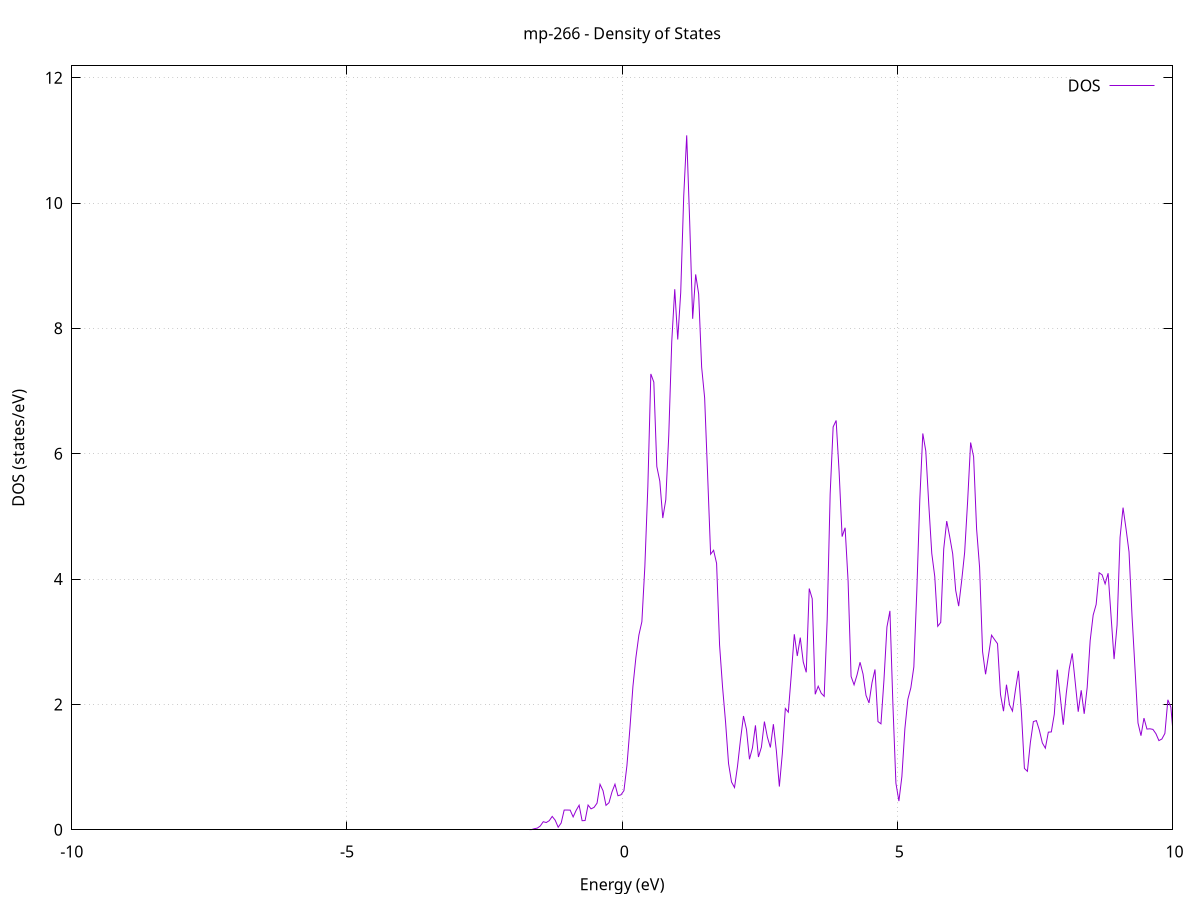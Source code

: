 set title 'mp-266 - Density of States'
set xlabel 'Energy (eV)'
set ylabel 'DOS (states/eV)'
set grid
set xrange [-10:10]
set yrange [0:12.188]
set xzeroaxis lt -1
set terminal png size 800,600
set output 'mp-266_dos_gnuplot.png'
plot '-' using 1:2 with lines title 'DOS'
-49.058500 0.000000
-49.004200 0.000000
-48.949900 0.000000
-48.895600 0.000000
-48.841300 0.000000
-48.787000 0.000000
-48.732700 0.000000
-48.678400 0.000000
-48.624100 0.000000
-48.569800 0.000000
-48.515500 0.000000
-48.461200 0.000000
-48.406900 0.000000
-48.352600 0.000000
-48.298300 0.000000
-48.243900 0.000000
-48.189600 0.000000
-48.135300 0.000000
-48.081000 0.000000
-48.026700 0.000000
-47.972400 0.000000
-47.918100 0.000000
-47.863800 0.000000
-47.809500 0.000000
-47.755200 0.000000
-47.700900 0.000000
-47.646600 0.000000
-47.592300 0.000000
-47.538000 0.000000
-47.483700 0.000000
-47.429400 0.000000
-47.375100 0.000000
-47.320800 0.000000
-47.266500 0.000000
-47.212200 0.000000
-47.157900 0.000000
-47.103600 0.000000
-47.049300 0.000000
-46.994900 0.000000
-46.940600 0.000000
-46.886300 0.000000
-46.832000 0.000000
-46.777700 0.000000
-46.723400 0.000000
-46.669100 0.000000
-46.614800 0.000000
-46.560500 0.000000
-46.506200 0.000000
-46.451900 0.000000
-46.397600 0.000000
-46.343300 0.000000
-46.289000 0.000000
-46.234700 0.000000
-46.180400 0.000000
-46.126100 0.000000
-46.071800 0.000000
-46.017500 0.000000
-45.963200 0.000000
-45.908900 0.000000
-45.854600 0.000000
-45.800300 0.000000
-45.745900 0.000000
-45.691600 0.000000
-45.637300 0.000000
-45.583000 0.000000
-45.528700 0.000000
-45.474400 0.000000
-45.420100 0.000000
-45.365800 0.000000
-45.311500 0.000000
-45.257200 0.000000
-45.202900 0.000000
-45.148600 0.000000
-45.094300 0.000000
-45.040000 0.000000
-44.985700 0.000000
-44.931400 0.000000
-44.877100 0.000000
-44.822800 0.000000
-44.768500 0.000000
-44.714200 0.000000
-44.659900 0.000000
-44.605600 0.000000
-44.551300 0.000000
-44.496900 0.000000
-44.442600 0.000000
-44.388300 0.000000
-44.334000 0.000000
-44.279700 0.000000
-44.225400 0.002200
-44.171100 0.206200
-44.116800 3.154300
-44.062500 13.270400
-44.008200 28.681100
-43.953900 24.006300
-43.899600 4.224900
-43.845300 0.113000
-43.791000 0.000400
-43.736700 0.000000
-43.682400 0.000000
-43.628100 0.000000
-43.573800 0.000000
-43.519500 0.000000
-43.465200 0.000000
-43.410900 0.000000
-43.356600 0.000000
-43.302300 0.000000
-43.247900 0.000000
-43.193600 0.000000
-43.139300 0.000000
-43.085000 0.000000
-43.030700 0.000000
-42.976400 0.000000
-42.922100 0.000000
-42.867800 0.000000
-42.813500 0.000000
-42.759200 0.000000
-42.704900 0.000000
-42.650600 0.000000
-42.596300 0.000000
-42.542000 0.000000
-42.487700 0.000000
-42.433400 0.000000
-42.379100 0.000000
-42.324800 0.000000
-42.270500 0.000000
-42.216200 0.000000
-42.161900 0.000000
-42.107600 0.000000
-42.053300 0.000000
-41.998900 0.000000
-41.944600 0.000000
-41.890300 0.000000
-41.836000 0.000000
-41.781700 0.000000
-41.727400 0.000000
-41.673100 0.000000
-41.618800 0.000000
-41.564500 0.000000
-41.510200 0.000000
-41.455900 0.000000
-41.401600 0.000000
-41.347300 0.000000
-41.293000 0.000000
-41.238700 0.000000
-41.184400 0.000000
-41.130100 0.000000
-41.075800 0.000000
-41.021500 0.000000
-40.967200 0.000000
-40.912900 0.000000
-40.858600 0.000000
-40.804200 0.000000
-40.749900 0.000000
-40.695600 0.000000
-40.641300 0.000000
-40.587000 0.000000
-40.532700 0.000000
-40.478400 0.000000
-40.424100 0.000000
-40.369800 0.000000
-40.315500 0.000000
-40.261200 0.000000
-40.206900 0.000000
-40.152600 0.000000
-40.098300 0.000000
-40.044000 0.000000
-39.989700 0.000000
-39.935400 0.000000
-39.881100 0.000000
-39.826800 0.000000
-39.772500 0.000000
-39.718200 0.000000
-39.663900 0.000000
-39.609600 0.000000
-39.555200 0.000000
-39.500900 0.000000
-39.446600 0.000000
-39.392300 0.000000
-39.338000 0.000000
-39.283700 0.000000
-39.229400 0.000000
-39.175100 0.000000
-39.120800 0.000000
-39.066500 0.000000
-39.012200 0.000000
-38.957900 0.000000
-38.903600 0.000000
-38.849300 0.000000
-38.795000 0.000000
-38.740700 0.000000
-38.686400 0.000000
-38.632100 0.000000
-38.577800 0.000000
-38.523500 0.000000
-38.469200 0.000000
-38.414900 0.000000
-38.360600 0.000000
-38.306200 0.000000
-38.251900 0.000000
-38.197600 0.000000
-38.143300 0.000000
-38.089000 0.000000
-38.034700 0.000000
-37.980400 0.000000
-37.926100 0.000000
-37.871800 0.000000
-37.817500 0.000000
-37.763200 0.000000
-37.708900 0.000000
-37.654600 0.000000
-37.600300 0.000000
-37.546000 0.000000
-37.491700 0.000000
-37.437400 0.000000
-37.383100 0.000000
-37.328800 0.000000
-37.274500 0.000000
-37.220200 0.000000
-37.165900 0.000000
-37.111600 0.000000
-37.057200 0.000000
-37.002900 0.000000
-36.948600 0.000000
-36.894300 0.000000
-36.840000 0.000000
-36.785700 0.000000
-36.731400 0.000000
-36.677100 0.000000
-36.622800 0.000000
-36.568500 0.000000
-36.514200 0.000000
-36.459900 0.000000
-36.405600 0.000000
-36.351300 0.000000
-36.297000 0.000000
-36.242700 0.000000
-36.188400 0.000000
-36.134100 0.000000
-36.079800 0.000000
-36.025500 0.000000
-35.971200 0.000000
-35.916900 0.000000
-35.862600 0.000000
-35.808200 0.000000
-35.753900 0.000000
-35.699600 0.000000
-35.645300 0.000000
-35.591000 0.000000
-35.536700 0.000000
-35.482400 0.000000
-35.428100 0.000000
-35.373800 0.000000
-35.319500 0.000000
-35.265200 0.000000
-35.210900 0.000000
-35.156600 0.000000
-35.102300 0.000000
-35.048000 0.000000
-34.993700 0.000000
-34.939400 0.000000
-34.885100 0.000000
-34.830800 0.000000
-34.776500 0.000000
-34.722200 0.000000
-34.667900 0.000000
-34.613600 0.000000
-34.559200 0.000000
-34.504900 0.000000
-34.450600 0.000000
-34.396300 0.000000
-34.342000 0.000000
-34.287700 0.000000
-34.233400 0.000000
-34.179100 0.000000
-34.124800 0.000000
-34.070500 0.000000
-34.016200 0.000000
-33.961900 0.000000
-33.907600 0.000000
-33.853300 0.000000
-33.799000 0.000000
-33.744700 0.000000
-33.690400 0.000000
-33.636100 0.000000
-33.581800 0.000000
-33.527500 0.000000
-33.473200 0.000000
-33.418900 0.000000
-33.364600 0.000000
-33.310200 0.000000
-33.255900 0.000000
-33.201600 0.000000
-33.147300 0.000000
-33.093000 0.000000
-33.038700 0.000000
-32.984400 0.000000
-32.930100 0.000000
-32.875800 0.000000
-32.821500 0.000000
-32.767200 0.000000
-32.712900 0.000000
-32.658600 0.000000
-32.604300 0.000000
-32.550000 0.000000
-32.495700 0.000000
-32.441400 0.000000
-32.387100 0.000000
-32.332800 0.000000
-32.278500 0.000000
-32.224200 0.000000
-32.169900 0.000000
-32.115500 0.000000
-32.061200 0.000000
-32.006900 0.000000
-31.952600 0.000000
-31.898300 0.000000
-31.844000 0.000000
-31.789700 0.000000
-31.735400 0.000000
-31.681100 0.000000
-31.626800 0.000000
-31.572500 0.000000
-31.518200 0.000000
-31.463900 0.000000
-31.409600 0.000000
-31.355300 0.000000
-31.301000 0.000000
-31.246700 0.000000
-31.192400 0.000000
-31.138100 0.000000
-31.083800 0.000000
-31.029500 0.000000
-30.975200 0.000000
-30.920900 0.000000
-30.866500 0.000000
-30.812200 0.000000
-30.757900 0.000000
-30.703600 0.000000
-30.649300 0.000000
-30.595000 0.000000
-30.540700 0.000000
-30.486400 0.000000
-30.432100 0.000000
-30.377800 0.000000
-30.323500 0.000000
-30.269200 0.000000
-30.214900 0.000000
-30.160600 0.000000
-30.106300 0.000000
-30.052000 0.000000
-29.997700 0.000000
-29.943400 0.000000
-29.889100 0.000000
-29.834800 0.000000
-29.780500 0.000000
-29.726200 0.000000
-29.671900 0.000000
-29.617500 0.000000
-29.563200 0.000000
-29.508900 0.000000
-29.454600 0.000000
-29.400300 0.000000
-29.346000 0.000000
-29.291700 0.000000
-29.237400 0.000000
-29.183100 0.000000
-29.128800 0.000000
-29.074500 0.000000
-29.020200 0.000000
-28.965900 0.000000
-28.911600 0.000000
-28.857300 0.000000
-28.803000 0.000000
-28.748700 0.000000
-28.694400 0.000000
-28.640100 0.000000
-28.585800 0.000000
-28.531500 0.000000
-28.477200 0.000000
-28.422900 0.000000
-28.368500 0.000000
-28.314200 0.000000
-28.259900 0.000000
-28.205600 0.000000
-28.151300 0.000000
-28.097000 0.000000
-28.042700 0.000000
-27.988400 0.000000
-27.934100 0.000000
-27.879800 0.000000
-27.825500 0.000000
-27.771200 0.000000
-27.716900 0.000000
-27.662600 0.000000
-27.608300 0.000000
-27.554000 0.000000
-27.499700 0.000000
-27.445400 0.000000
-27.391100 0.000000
-27.336800 0.000000
-27.282500 0.000000
-27.228200 0.000000
-27.173900 0.000000
-27.119500 0.000000
-27.065200 0.000000
-27.010900 0.000000
-26.956600 0.000000
-26.902300 0.000000
-26.848000 0.000000
-26.793700 0.000000
-26.739400 0.000000
-26.685100 0.000000
-26.630800 0.000000
-26.576500 0.000000
-26.522200 0.000000
-26.467900 0.000000
-26.413600 0.000000
-26.359300 0.000000
-26.305000 0.000000
-26.250700 0.000000
-26.196400 0.000000
-26.142100 0.000000
-26.087800 0.000000
-26.033500 0.000000
-25.979200 0.000000
-25.924900 0.000000
-25.870500 0.000000
-25.816200 0.000000
-25.761900 0.000000
-25.707600 0.000000
-25.653300 0.000000
-25.599000 0.000000
-25.544700 0.000000
-25.490400 0.000000
-25.436100 0.000000
-25.381800 0.000000
-25.327500 0.000000
-25.273200 0.000000
-25.218900 0.000000
-25.164600 0.000000
-25.110300 0.000000
-25.056000 0.000000
-25.001700 0.000000
-24.947400 0.000000
-24.893100 0.000000
-24.838800 0.000000
-24.784500 0.000000
-24.730200 0.000000
-24.675900 0.000000
-24.621500 0.000000
-24.567200 0.000000
-24.512900 0.000000
-24.458600 0.000000
-24.404300 0.000000
-24.350000 0.000000
-24.295700 0.000000
-24.241400 0.000000
-24.187100 0.000000
-24.132800 0.000000
-24.078500 0.000000
-24.024200 0.000000
-23.969900 0.000000
-23.915600 0.000000
-23.861300 0.000000
-23.807000 0.000000
-23.752700 0.000000
-23.698400 0.000000
-23.644100 0.000000
-23.589800 0.000000
-23.535500 0.000000
-23.481200 0.000000
-23.426800 0.000000
-23.372500 0.000000
-23.318200 0.000000
-23.263900 0.000000
-23.209600 0.000000
-23.155300 0.000000
-23.101000 0.000000
-23.046700 0.000000
-22.992400 0.000000
-22.938100 0.000000
-22.883800 0.000000
-22.829500 0.000000
-22.775200 0.000000
-22.720900 0.000000
-22.666600 0.000400
-22.612300 0.065900
-22.558000 1.801600
-22.503700 12.019600
-22.449400 23.693100
-22.395100 17.399900
-22.340800 8.532000
-22.286500 5.996000
-22.232200 8.741900
-22.177800 11.201900
-22.123500 14.894700
-22.069200 19.784800
-22.014900 24.009800
-21.960600 28.061600
-21.906300 26.918700
-21.852000 14.947500
-21.797700 2.799100
-21.743400 0.107600
-21.689100 0.000600
-21.634800 0.000000
-21.580500 0.000000
-21.526200 0.000000
-21.471900 0.000000
-21.417600 0.000000
-21.363300 0.000000
-21.309000 0.000000
-21.254700 0.000000
-21.200400 0.000000
-21.146100 0.000000
-21.091800 0.000000
-21.037500 0.000000
-20.983200 0.000000
-20.928800 0.000000
-20.874500 0.000000
-20.820200 0.000000
-20.765900 0.000000
-20.711600 0.000000
-20.657300 0.000000
-20.603000 0.000000
-20.548700 0.000000
-20.494400 0.000000
-20.440100 0.000000
-20.385800 0.000000
-20.331500 0.000000
-20.277200 0.000000
-20.222900 0.000000
-20.168600 0.000000
-20.114300 0.000000
-20.060000 0.000000
-20.005700 0.000000
-19.951400 0.000000
-19.897100 0.000000
-19.842800 0.000000
-19.788500 0.000000
-19.734200 0.000000
-19.679800 0.000000
-19.625500 0.000000
-19.571200 0.000000
-19.516900 0.000000
-19.462600 0.000000
-19.408300 0.000000
-19.354000 0.000000
-19.299700 0.000000
-19.245400 0.000000
-19.191100 0.000000
-19.136800 0.000000
-19.082500 0.000000
-19.028200 0.000000
-18.973900 0.000000
-18.919600 0.000000
-18.865300 0.000000
-18.811000 0.000000
-18.756700 0.000000
-18.702400 0.000000
-18.648100 0.000000
-18.593800 0.000000
-18.539500 0.000000
-18.485200 0.000000
-18.430800 0.000000
-18.376500 0.000000
-18.322200 0.000000
-18.267900 0.000000
-18.213600 0.000000
-18.159300 0.000000
-18.105000 0.000000
-18.050700 0.000000
-17.996400 0.000000
-17.942100 0.000000
-17.887800 0.000000
-17.833500 0.000000
-17.779200 0.000000
-17.724900 0.000000
-17.670600 0.000000
-17.616300 0.000000
-17.562000 0.000000
-17.507700 0.000000
-17.453400 0.000000
-17.399100 0.000000
-17.344800 0.000000
-17.290500 0.000000
-17.236200 0.000000
-17.181800 0.000000
-17.127500 0.000000
-17.073200 0.000000
-17.018900 0.000000
-16.964600 0.000000
-16.910300 0.000000
-16.856000 0.000000
-16.801700 0.000000
-16.747400 0.000000
-16.693100 0.000000
-16.638800 0.000000
-16.584500 0.000000
-16.530200 0.000000
-16.475900 0.000000
-16.421600 0.000000
-16.367300 0.000000
-16.313000 0.000000
-16.258700 0.000000
-16.204400 0.000000
-16.150100 0.000000
-16.095800 0.000000
-16.041500 0.000000
-15.987200 0.000000
-15.932800 0.000000
-15.878500 0.000000
-15.824200 0.000000
-15.769900 0.000000
-15.715600 0.000000
-15.661300 0.000000
-15.607000 0.000000
-15.552700 0.000000
-15.498400 0.000000
-15.444100 0.000000
-15.389800 0.000000
-15.335500 0.000000
-15.281200 0.000000
-15.226900 0.000000
-15.172600 0.000000
-15.118300 0.000000
-15.064000 0.000000
-15.009700 0.000000
-14.955400 0.000000
-14.901100 0.000000
-14.846800 0.000000
-14.792500 0.000000
-14.738100 0.000000
-14.683800 0.000000
-14.629500 0.000000
-14.575200 0.000000
-14.520900 0.000000
-14.466600 0.000000
-14.412300 0.000000
-14.358000 0.000000
-14.303700 0.000000
-14.249400 0.000000
-14.195100 0.000000
-14.140800 0.000000
-14.086500 0.000000
-14.032200 0.000000
-13.977900 0.000000
-13.923600 0.000000
-13.869300 0.000000
-13.815000 0.000000
-13.760700 0.000000
-13.706400 0.000000
-13.652100 0.000000
-13.597800 0.000000
-13.543500 0.000000
-13.489100 0.000000
-13.434800 0.000000
-13.380500 0.000000
-13.326200 0.000000
-13.271900 0.000000
-13.217600 0.000000
-13.163300 0.000000
-13.109000 0.000000
-13.054700 0.000000
-13.000400 0.000000
-12.946100 0.000000
-12.891800 0.000000
-12.837500 0.000000
-12.783200 0.000000
-12.728900 0.000000
-12.674600 0.000000
-12.620300 0.000000
-12.566000 0.000000
-12.511700 0.000000
-12.457400 0.000000
-12.403100 0.000000
-12.348800 0.000000
-12.294500 0.000000
-12.240100 0.000000
-12.185800 0.000000
-12.131500 0.000000
-12.077200 0.000000
-12.022900 0.000000
-11.968600 0.000000
-11.914300 0.000000
-11.860000 0.000000
-11.805700 0.000000
-11.751400 0.000000
-11.697100 0.000000
-11.642800 0.000000
-11.588500 0.000000
-11.534200 0.000000
-11.479900 0.000000
-11.425600 0.000000
-11.371300 0.000000
-11.317000 0.000000
-11.262700 0.000000
-11.208400 0.000000
-11.154100 0.000000
-11.099800 0.000000
-11.045500 0.000000
-10.991100 0.000000
-10.936800 0.000000
-10.882500 0.000000
-10.828200 0.000000
-10.773900 0.000000
-10.719600 0.000000
-10.665300 0.000000
-10.611000 0.000000
-10.556700 0.000000
-10.502400 0.000000
-10.448100 0.000000
-10.393800 0.000000
-10.339500 0.000000
-10.285200 0.000000
-10.230900 0.000000
-10.176600 0.000000
-10.122300 0.000000
-10.068000 0.000000
-10.013700 0.000000
-9.959400 0.000000
-9.905100 0.000000
-9.850800 0.000000
-9.796500 0.000000
-9.742100 0.000000
-9.687800 0.000000
-9.633500 0.000000
-9.579200 0.000000
-9.524900 0.000000
-9.470600 0.000000
-9.416300 0.000000
-9.362000 0.000000
-9.307700 0.000000
-9.253400 0.000000
-9.199100 0.000000
-9.144800 0.000000
-9.090500 0.000000
-9.036200 0.000000
-8.981900 0.000000
-8.927600 0.000000
-8.873300 0.000000
-8.819000 0.000000
-8.764700 0.000000
-8.710400 0.000000
-8.656100 0.000000
-8.601800 0.000000
-8.547500 0.000000
-8.493100 0.000000
-8.438800 0.000000
-8.384500 0.000000
-8.330200 0.000000
-8.275900 0.000000
-8.221600 0.000000
-8.167300 0.000000
-8.113000 0.000000
-8.058700 0.000000
-8.004400 0.000000
-7.950100 0.000000
-7.895800 0.000000
-7.841500 0.000000
-7.787200 0.000000
-7.732900 0.000000
-7.678600 0.000000
-7.624300 0.000000
-7.570000 0.000000
-7.515700 0.000000
-7.461400 0.000000
-7.407100 0.000000
-7.352800 0.000000
-7.298500 0.000000
-7.244100 0.000000
-7.189800 0.000000
-7.135500 0.000000
-7.081200 0.000000
-7.026900 0.000000
-6.972600 0.000000
-6.918300 0.000000
-6.864000 0.000000
-6.809700 0.000000
-6.755400 0.000000
-6.701100 0.000000
-6.646800 0.000000
-6.592500 0.000000
-6.538200 0.000000
-6.483900 0.000000
-6.429600 0.000000
-6.375300 0.000000
-6.321000 0.000000
-6.266700 0.000000
-6.212400 0.000000
-6.158100 0.000000
-6.103800 0.000000
-6.049500 0.000000
-5.995100 0.000000
-5.940800 0.000000
-5.886500 0.000000
-5.832200 0.000000
-5.777900 0.000000
-5.723600 0.000000
-5.669300 0.000000
-5.615000 0.000000
-5.560700 0.000000
-5.506400 0.000000
-5.452100 0.000000
-5.397800 0.000000
-5.343500 0.000000
-5.289200 0.000000
-5.234900 0.000000
-5.180600 0.000000
-5.126300 0.000000
-5.072000 0.000000
-5.017700 0.000000
-4.963400 0.000000
-4.909100 0.000000
-4.854800 0.000000
-4.800400 0.000000
-4.746100 0.000000
-4.691800 0.000000
-4.637500 0.000000
-4.583200 0.000000
-4.528900 0.000000
-4.474600 0.000000
-4.420300 0.000000
-4.366000 0.000000
-4.311700 0.000000
-4.257400 0.000000
-4.203100 0.000000
-4.148800 0.000000
-4.094500 0.000000
-4.040200 0.000000
-3.985900 0.000000
-3.931600 0.000000
-3.877300 0.000000
-3.823000 0.000000
-3.768700 0.000000
-3.714400 0.000000
-3.660100 0.000000
-3.605800 0.000000
-3.551400 0.000000
-3.497100 0.000000
-3.442800 0.000000
-3.388500 0.000000
-3.334200 0.000000
-3.279900 0.000000
-3.225600 0.000000
-3.171300 0.000000
-3.117000 0.000000
-3.062700 0.000000
-3.008400 0.000000
-2.954100 0.000000
-2.899800 0.000000
-2.845500 0.000000
-2.791200 0.000000
-2.736900 0.000000
-2.682600 0.000000
-2.628300 0.000000
-2.574000 0.000000
-2.519700 0.000000
-2.465400 0.000000
-2.411100 0.000000
-2.356800 0.000000
-2.302400 0.000000
-2.248100 0.000000
-2.193800 0.000000
-2.139500 0.000000
-2.085200 0.000000
-2.030900 0.000000
-1.976600 0.000000
-1.922300 0.000000
-1.868000 0.000000
-1.813700 0.000000
-1.759400 0.000000
-1.705100 0.000000
-1.650800 0.001900
-1.596500 0.016900
-1.542200 0.026600
-1.487900 0.060100
-1.433600 0.128500
-1.379300 0.115600
-1.325000 0.144900
-1.270700 0.213200
-1.216400 0.152100
-1.162100 0.040500
-1.107800 0.108200
-1.053400 0.314500
-0.999100 0.315200
-0.944800 0.313600
-0.890500 0.205200
-0.836200 0.309200
-0.781900 0.391900
-0.727600 0.144800
-0.673300 0.147400
-0.619000 0.394500
-0.564700 0.333800
-0.510400 0.357300
-0.456100 0.424800
-0.401800 0.725400
-0.347500 0.623600
-0.293200 0.389500
-0.238900 0.432000
-0.184600 0.604400
-0.130300 0.727400
-0.076000 0.543000
-0.021700 0.557500
0.032600 0.624800
0.086900 1.023700
0.141200 1.617700
0.195600 2.284100
0.249900 2.748500
0.304200 3.106400
0.358500 3.319800
0.412800 4.203400
0.467100 5.477700
0.521400 7.273000
0.575700 7.142000
0.630000 5.796200
0.684300 5.562000
0.738600 4.973600
0.792900 5.265400
0.847200 6.297800
0.901500 7.789500
0.955800 8.624800
1.010100 7.822400
1.064400 8.572200
1.118700 10.106000
1.173000 11.079600
1.227300 9.699000
1.281600 8.152600
1.335900 8.860800
1.390200 8.548700
1.444600 7.381100
1.498900 6.891700
1.553200 5.659600
1.607500 4.396400
1.661800 4.459500
1.716100 4.250200
1.770400 2.946400
1.824700 2.275100
1.879000 1.719300
1.933300 1.056800
1.987600 0.762000
2.041900 0.673900
2.096200 1.013700
2.150500 1.438600
2.204800 1.815200
2.259100 1.602300
2.313400 1.125200
2.367700 1.306000
2.422000 1.666000
2.476300 1.160900
2.530600 1.318300
2.584900 1.726300
2.639200 1.477800
2.693600 1.313300
2.747900 1.685100
2.802200 1.260200
2.856500 0.689700
2.910800 1.218000
2.965100 1.936000
3.019400 1.876100
3.073700 2.476500
3.128000 3.119800
3.182300 2.773000
3.236600 3.066000
3.290900 2.676300
3.345200 2.512000
3.399500 3.849000
3.453800 3.686300
3.508100 2.161700
3.562400 2.290900
3.616700 2.179300
3.671000 2.129100
3.725300 3.350500
3.779600 5.356400
3.833900 6.427600
3.888300 6.530600
3.942600 5.709600
3.996900 4.677400
4.051200 4.818900
4.105500 3.967500
4.159800 2.447100
4.214100 2.312500
4.268400 2.471500
4.322700 2.673100
4.377000 2.484400
4.431300 2.143500
4.485600 2.023600
4.539900 2.346000
4.594200 2.558000
4.648500 1.726000
4.702800 1.690500
4.757100 2.387700
4.811400 3.235800
4.865700 3.492600
4.920000 1.992000
4.974300 0.743800
5.028600 0.458100
5.082900 0.849100
5.137300 1.611200
5.191600 2.081700
5.245900 2.265800
5.300200 2.597900
5.354500 3.819300
5.408800 5.271800
5.463100 6.323000
5.517400 6.042500
5.571700 5.189200
5.626000 4.409500
5.680300 4.040000
5.734600 3.246400
5.788900 3.308500
5.843200 4.480600
5.897500 4.925400
5.951800 4.676300
6.006100 4.403000
6.060400 3.820800
6.114700 3.568100
6.169000 3.971400
6.223300 4.425500
6.277600 5.241600
6.331900 6.178700
6.386300 5.952500
6.440600 4.797800
6.494900 4.185600
6.549200 2.841200
6.603500 2.480800
6.657800 2.789500
6.712100 3.104800
6.766400 3.035000
6.820700 2.968900
6.875000 2.157100
6.929300 1.891800
6.983600 2.314700
7.037900 1.993900
7.092200 1.893500
7.146500 2.230700
7.200800 2.535600
7.255100 1.868000
7.309400 0.978400
7.363700 0.932900
7.418000 1.396200
7.472300 1.726000
7.526600 1.742000
7.580900 1.588400
7.635300 1.385300
7.689600 1.301700
7.743900 1.557500
7.798200 1.561300
7.852500 1.845400
7.906800 2.554100
7.961100 2.116400
8.015400 1.675300
8.069700 2.175100
8.124000 2.569000
8.178300 2.813700
8.232600 2.353200
8.286900 1.883500
8.341200 2.225900
8.395500 1.850000
8.449800 2.271400
8.504100 3.018300
8.558400 3.424700
8.612700 3.594900
8.667000 4.101300
8.721300 4.067500
8.775600 3.923600
8.829900 4.093200
8.884300 3.401700
8.938600 2.723100
8.992900 3.265300
9.047200 4.664500
9.101500 5.139900
9.155800 4.802000
9.210100 4.433400
9.264400 3.413800
9.318700 2.572900
9.373000 1.704900
9.427300 1.501100
9.481600 1.782000
9.535900 1.607000
9.590200 1.611100
9.644500 1.601700
9.698800 1.533100
9.753100 1.422900
9.807400 1.448300
9.861700 1.537400
9.916000 2.073800
9.970300 1.955800
10.024600 1.404700
10.078900 1.476500
10.133300 1.664700
10.187600 1.393600
10.241900 1.795100
10.296200 1.707500
10.350500 1.413800
10.404800 1.001600
10.459100 1.029900
10.513400 1.172800
10.567700 0.984300
10.622000 0.915900
10.676300 1.081900
10.730600 1.415300
10.784900 1.805100
10.839200 1.494400
10.893500 1.036300
10.947800 0.810400
11.002100 0.626500
11.056400 0.952200
11.110700 1.532700
11.165000 2.044300
11.219300 1.264000
11.273600 0.877400
11.327900 0.749300
11.382300 0.675100
11.436600 0.796400
11.490900 0.921700
11.545200 0.980600
11.599500 0.977100
11.653800 1.365100
11.708100 1.764500
11.762400 1.497600
11.816700 0.899200
11.871000 0.823600
11.925300 1.405400
11.979600 1.421700
12.033900 0.907800
12.088200 0.651600
12.142500 0.778500
12.196800 1.035000
12.251100 0.894400
12.305400 0.468500
12.359700 0.467600
12.414000 0.656400
12.468300 0.989900
12.522600 1.149000
12.577000 1.045000
12.631300 1.098100
12.685600 0.812200
12.739900 0.612500
12.794200 0.689900
12.848500 1.088000
12.902800 1.030000
12.957100 0.621200
13.011400 0.534700
13.065700 0.795600
13.120000 0.923500
13.174300 0.892000
13.228600 0.946000
13.282900 1.224700
13.337200 1.947600
13.391500 1.609900
13.445800 1.375700
13.500100 1.508000
13.554400 1.612000
13.608700 1.595900
13.663000 1.381900
13.717300 1.136300
13.771600 1.259700
13.826000 2.086400
13.880300 2.090100
13.934600 1.740800
13.988900 1.404000
14.043200 1.863800
14.097500 1.693700
14.151800 1.466700
14.206100 1.636600
14.260400 1.606700
14.314700 1.365200
14.369000 1.042700
14.423300 1.678100
14.477600 1.955700
14.531900 1.704300
14.586200 1.708100
14.640500 1.511900
14.694800 1.882800
14.749100 1.633800
14.803400 1.656000
14.857700 1.364000
14.912000 1.203000
14.966300 1.295300
15.020600 2.121200
15.075000 2.431700
15.129300 1.787200
15.183600 1.719000
15.237900 2.198500
15.292200 2.007300
15.346500 2.087800
15.400800 1.566300
15.455100 1.962100
15.509400 2.283000
15.563700 1.859400
15.618000 1.366400
15.672300 0.980500
15.726600 1.546600
15.780900 2.403200
15.835200 2.456400
15.889500 2.207900
15.943800 1.789000
15.998100 1.714100
16.052400 2.053900
16.106700 1.887500
16.161000 1.984400
16.215300 1.726700
16.269600 1.898500
16.324000 1.933500
16.378300 1.366200
16.432600 2.286600
16.486900 2.739000
16.541200 2.724600
16.595500 2.283200
16.649800 2.053200
16.704100 2.307500
16.758400 1.649100
16.812700 1.646300
16.867000 2.220200
16.921300 2.322000
16.975600 2.334100
17.029900 2.549400
17.084200 2.180500
17.138500 3.027500
17.192800 4.099700
17.247100 4.436800
17.301400 3.887500
17.355700 2.887900
17.410000 2.761100
17.464300 2.334000
17.518600 2.252600
17.573000 2.446100
17.627300 3.179200
17.681600 3.022500
17.735900 1.875900
17.790200 2.290200
17.844500 2.625900
17.898800 3.082900
17.953100 2.390400
18.007400 1.957000
18.061700 1.796400
18.116000 2.327500
18.170300 2.301500
18.224600 1.603100
18.278900 1.425500
18.333200 1.617600
18.387500 2.154900
18.441800 2.578700
18.496100 2.447800
18.550400 2.196600
18.604700 2.613100
18.659000 1.980600
18.713300 2.045600
18.767600 2.628700
18.822000 2.057800
18.876300 1.686500
18.930600 2.015100
18.984900 2.308500
19.039200 1.464700
19.093500 1.647500
19.147800 1.851500
19.202100 1.555900
19.256400 1.511600
19.310700 1.816700
19.365000 1.682600
19.419300 1.715700
19.473600 2.182300
19.527900 1.845600
19.582200 1.625400
19.636500 2.052300
19.690800 2.422100
19.745100 2.288600
19.799400 2.462800
19.853700 2.060800
19.908000 2.023900
19.962300 2.139200
20.016600 2.215200
20.071000 1.977200
20.125300 1.978800
20.179600 1.958100
20.233900 1.856100
20.288200 2.088200
20.342500 2.520500
20.396800 2.758600
20.451100 2.724200
20.505400 2.336900
20.559700 2.230200
20.614000 2.269800
20.668300 2.144600
20.722600 2.193100
20.776900 2.077000
20.831200 1.644600
20.885500 1.761400
20.939800 1.942800
20.994100 2.208700
21.048400 2.482500
21.102700 2.063400
21.157000 1.842600
21.211300 1.720500
21.265600 1.926400
21.320000 1.654600
21.374300 1.539400
21.428600 1.927600
21.482900 2.121500
21.537200 1.419400
21.591500 1.281000
21.645800 1.401200
21.700100 2.096300
21.754400 2.145600
21.808700 2.230000
21.863000 2.122000
21.917300 2.031700
21.971600 1.316400
22.025900 1.184600
22.080200 1.537500
22.134500 2.165600
22.188800 2.299700
22.243100 2.122400
22.297400 1.828300
22.351700 1.408000
22.406000 1.661700
22.460300 2.026300
22.514700 1.814000
22.569000 1.776100
22.623300 1.793500
22.677600 1.705100
22.731900 1.949400
22.786200 2.431400
22.840500 2.256200
22.894800 2.410000
22.949100 2.526800
23.003400 2.309600
23.057700 2.377100
23.112000 1.843000
23.166300 1.903100
23.220600 2.445000
23.274900 2.488600
23.329200 2.317600
23.383500 2.225300
23.437800 2.077000
23.492100 2.292000
23.546400 2.463400
23.600700 2.146700
23.655000 2.114100
23.709300 2.090200
23.763700 2.005000
23.818000 1.819700
23.872300 1.728600
23.926600 1.478600
23.980900 1.573900
24.035200 1.628700
24.089500 1.785900
24.143800 1.615900
24.198100 2.234500
24.252400 2.574000
24.306700 2.313100
24.361000 1.487800
24.415300 1.320800
24.469600 1.215500
24.523900 1.197600
24.578200 1.722200
24.632500 2.514300
24.686800 2.354100
24.741100 1.707000
24.795400 1.520000
24.849700 2.072400
24.904000 2.873900
24.958300 2.853100
25.012700 2.084900
25.067000 1.636200
25.121300 1.988400
25.175600 3.056400
25.229900 3.052700
25.284200 2.717200
25.338500 2.566600
25.392800 2.784200
25.447100 2.818000
25.501400 2.469600
25.555700 2.547100
25.610000 2.330000
25.664300 2.557100
25.718600 3.290000
25.772900 14.120600
25.827200 56.835900
25.881500 41.456600
25.935800 6.615700
25.990100 2.005800
26.044400 2.339800
26.098700 2.593300
26.153000 2.552800
26.207300 2.158800
26.261700 2.518000
26.316000 3.978600
26.370300 3.266000
26.424600 2.057900
26.478900 1.890700
26.533200 2.727000
26.587500 3.194700
26.641800 2.474300
26.696100 2.521300
26.750400 2.434200
26.804700 2.659000
26.859000 2.807500
26.913300 2.346200
26.967600 2.526700
27.021900 2.290400
27.076200 1.834400
27.130500 1.984600
27.184800 2.085000
27.239100 2.421400
27.293400 2.442900
27.347700 2.050100
27.402000 2.403000
27.456300 2.485000
27.510700 2.074500
27.565000 2.086700
27.619300 2.168700
27.673600 1.862900
27.727900 1.454800
27.782200 1.595700
27.836500 1.844200
27.890800 1.895000
27.945100 1.992700
27.999400 1.982700
28.053700 2.487000
28.108000 2.722200
28.162300 2.323900
28.216600 2.537700
28.270900 2.362200
28.325200 1.913000
28.379500 2.014100
28.433800 2.172900
28.488100 1.863100
28.542400 2.075000
28.596700 3.083800
28.651000 2.874200
28.705300 2.473100
28.759700 2.115300
28.814000 1.748700
28.868300 1.749200
28.922600 1.850100
28.976900 2.377600
29.031200 2.167900
29.085500 2.654000
29.139800 2.794900
29.194100 2.552000
29.248400 2.517500
29.302700 2.608200
29.357000 2.668900
29.411300 2.646700
29.465600 2.663600
29.519900 2.294700
29.574200 2.362200
29.628500 2.274800
29.682800 2.132000
29.737100 1.693700
29.791400 2.134200
29.845700 2.091400
29.900000 1.976000
29.954300 2.114200
30.008700 1.908500
30.063000 2.426800
30.117300 2.942100
30.171600 2.491600
30.225900 1.924400
30.280200 2.330700
30.334500 2.855200
30.388800 3.121200
30.443100 3.723100
30.497400 3.489300
30.551700 3.033200
30.606000 2.670400
30.660300 2.543100
30.714600 3.046200
30.768900 3.590100
30.823200 3.651800
30.877500 3.570200
30.931800 2.813800
30.986100 2.423300
31.040400 2.757300
31.094700 3.113900
31.149000 2.845700
31.203400 2.175500
31.257700 2.664600
31.312000 3.410200
31.366300 2.845200
31.420600 2.248200
31.474900 2.236100
31.529200 2.763100
31.583500 2.269200
31.637800 2.103900
31.692100 3.017800
31.746400 2.904600
31.800700 2.015100
31.855000 1.860400
31.909300 1.783600
31.963600 1.747200
32.017900 2.526300
32.072200 2.790300
32.126500 2.067500
32.180800 1.887400
32.235100 2.627800
32.289400 2.129500
32.343700 2.312600
32.398000 2.567700
32.452400 2.562600
32.506700 2.455400
32.561000 2.517800
32.615300 2.617900
32.669600 2.045400
32.723900 1.827400
32.778200 2.425100
32.832500 2.925300
32.886800 2.724000
32.941100 3.108100
32.995400 2.821700
33.049700 1.906300
33.104000 1.512100
33.158300 2.216600
33.212600 2.886100
33.266900 2.419300
33.321200 1.605700
33.375500 2.453200
33.429800 3.309100
33.484100 2.848000
33.538400 1.907200
33.592700 2.326100
33.647000 3.133000
33.701400 3.841900
33.755700 4.272500
33.810000 3.273100
33.864300 3.159900
33.918600 2.964300
33.972900 2.581900
34.027200 2.446800
34.081500 2.613200
34.135800 2.878100
34.190100 3.055300
34.244400 2.890500
34.298700 3.019400
34.353000 3.630000
34.407300 3.938400
34.461600 3.760800
34.515900 3.385000
34.570200 2.793900
34.624500 2.864100
34.678800 2.607600
34.733100 2.406700
34.787400 2.578200
34.841700 2.487100
34.896000 2.365700
34.950400 2.677200
35.004700 2.646800
35.059000 2.381500
35.113300 2.177300
35.167600 3.243400
35.221900 3.346800
35.276200 2.736000
35.330500 2.729400
35.384800 2.558500
35.439100 2.745200
35.493400 2.888000
35.547700 2.531600
35.602000 2.270500
35.656300 2.652900
35.710600 3.089700
35.764900 3.126200
35.819200 2.606200
35.873500 2.419600
35.927800 2.994700
35.982100 2.920200
36.036400 1.809500
36.090700 1.926700
36.145000 2.917900
36.199400 2.271000
36.253700 1.785300
36.308000 1.443700
36.362300 2.304700
36.416600 3.470700
36.470900 3.101400
36.525200 2.390200
36.579500 2.628200
36.633800 2.018800
36.688100 1.917900
36.742400 2.477300
36.796700 3.322400
36.851000 3.106000
36.905300 2.526000
36.959600 2.500600
37.013900 1.537500
37.068200 1.864800
37.122500 2.825400
37.176800 2.458100
37.231100 3.162900
37.285400 3.520500
37.339700 3.582900
37.394000 3.288000
37.448400 2.361000
37.502700 3.420300
37.557000 3.439400
37.611300 2.459600
37.665600 1.771000
37.719900 1.781300
37.774200 3.069300
37.828500 3.318700
37.882800 3.176900
37.937100 2.901400
37.991400 2.632800
38.045700 2.471800
38.100000 2.560400
38.154300 3.391100
38.208600 3.438600
38.262900 3.095600
38.317200 2.967500
38.371500 2.623700
38.425800 3.033100
38.480100 3.068900
38.534400 2.680700
38.588700 2.889900
38.643000 3.112800
38.697400 2.923800
38.751700 3.428300
38.806000 3.086100
38.860300 2.445600
38.914600 2.215600
38.968900 2.171800
39.023200 2.282900
39.077500 3.435500
39.131800 3.939600
39.186100 3.440800
39.240400 3.131700
39.294700 2.483300
39.349000 2.546500
39.403300 2.414400
39.457600 2.737200
39.511900 3.087400
39.566200 3.925500
39.620500 4.921100
39.674800 4.508500
39.729100 3.720000
39.783400 3.501500
39.837700 3.132400
39.892100 2.966800
39.946400 2.874100
40.000700 3.641900
40.055000 3.502300
40.109300 2.671200
40.163600 2.969000
40.217900 3.099500
40.272200 3.268300
40.326500 2.963700
40.380800 2.332700
40.435100 2.517400
40.489400 3.172200
40.543700 3.435600
40.598000 2.662200
40.652300 2.257900
40.706600 2.228800
40.760900 2.449100
40.815200 2.368200
40.869500 2.653300
40.923800 2.826100
40.978100 2.064600
41.032400 1.801000
41.086700 2.498700
41.141100 3.238800
41.195400 3.073200
41.249700 2.495900
41.304000 2.764000
41.358300 2.780700
41.412600 3.306500
41.466900 3.647100
41.521200 3.525600
41.575500 3.030000
41.629800 3.046400
41.684100 2.982200
41.738400 2.118500
41.792700 2.102300
41.847000 3.055300
41.901300 2.286800
41.955600 2.215100
42.009900 2.734600
42.064200 2.621200
42.118500 2.475900
42.172800 2.456100
42.227100 1.911600
42.281400 2.396200
42.335700 3.146400
42.390100 3.582600
42.444400 3.050800
42.498700 2.301800
42.553000 2.412700
42.607300 2.409300
42.661600 2.485400
42.715900 2.656100
42.770200 2.961400
42.824500 3.182100
42.878800 2.969700
42.933100 2.722600
42.987400 2.411600
43.041700 2.615200
43.096000 2.546100
43.150300 2.320500
43.204600 2.696600
43.258900 2.961300
43.313200 2.441400
43.367500 2.613500
43.421800 2.935300
43.476100 2.857700
43.530400 2.914800
43.584700 3.043200
43.639100 2.478200
43.693400 3.142300
43.747700 3.731700
43.802000 3.113400
43.856300 2.915300
43.910600 3.111800
43.964900 3.523600
44.019200 3.264700
44.073500 2.367000
44.127800 1.819000
44.182100 2.885900
44.236400 3.104400
44.290700 2.715400
44.345000 2.882800
44.399300 3.281000
44.453600 3.693800
44.507900 3.229700
44.562200 3.681200
44.616500 3.573700
44.670800 2.296200
44.725100 2.318900
44.779400 2.702800
44.833700 2.655800
44.888100 3.183300
44.942400 3.506200
44.996700 3.365000
45.051000 2.842300
45.105300 2.189700
45.159600 2.155100
45.213900 3.386500
45.268200 3.522500
45.322500 2.856800
45.376800 2.423100
45.431100 2.529900
45.485400 2.105100
45.539700 2.162600
45.594000 2.582600
45.648300 2.273900
45.702600 2.293700
45.756900 2.412500
45.811200 2.755400
45.865500 3.303200
45.919800 3.484200
45.974100 3.620600
46.028400 3.460300
46.082700 2.696300
46.137100 2.125800
46.191400 2.900700
46.245700 3.473400
46.300000 3.430500
46.354300 3.117900
46.408600 3.388500
46.462900 2.903200
46.517200 2.533300
46.571500 3.424200
46.625800 4.129800
46.680100 3.251900
46.734400 2.565500
46.788700 2.478000
46.843000 3.063700
46.897300 3.320400
46.951600 2.998800
47.005900 2.773500
47.060200 3.218600
47.114500 3.594300
47.168800 3.306000
47.223100 3.445100
47.277400 3.213300
47.331700 2.837400
47.386100 2.652700
47.440400 2.971500
47.494700 2.609900
47.549000 2.508900
47.603300 3.325300
47.657600 4.026900
47.711900 3.789800
47.766200 3.718500
47.820500 3.142300
47.874800 2.653600
47.929100 2.671100
47.983400 2.985500
48.037700 3.485400
48.092000 2.731300
48.146300 2.441500
48.200600 2.728400
48.254900 2.780900
48.309200 3.339700
48.363500 3.516100
48.417800 3.182100
48.472100 3.135500
48.526400 3.424200
48.580800 3.438500
48.635100 2.678400
48.689400 2.530700
48.743700 3.357800
48.798000 3.486000
48.852300 3.171600
48.906600 2.584200
48.960900 3.051900
49.015200 3.846000
49.069500 3.993400
49.123800 2.682300
49.178100 2.272700
49.232400 2.492000
49.286700 2.835100
49.341000 2.715300
49.395300 3.971100
49.449600 4.216900
49.503900 3.570100
49.558200 3.445100
49.612500 3.473400
49.666800 3.255700
49.721100 3.603000
49.775400 3.056700
49.829800 2.013900
49.884100 2.548700
49.938400 3.015000
49.992700 3.573000
50.047000 3.717000
50.101300 3.173300
50.155600 3.145300
50.209900 3.081800
50.264200 2.480100
50.318500 2.178000
50.372800 3.103100
50.427100 3.570700
50.481400 3.059800
50.535700 2.827000
50.590000 3.180400
50.644300 3.847800
50.698600 4.037100
50.752900 4.051300
50.807200 3.859000
50.861500 3.414100
50.915800 3.063400
50.970100 3.423700
51.024400 3.718600
51.078800 3.512400
51.133100 3.715200
51.187400 4.186900
51.241700 4.154600
51.296000 4.239200
51.350300 3.733200
51.404600 2.654500
51.458900 2.654400
51.513200 3.074500
51.567500 3.250600
51.621800 3.266800
51.676100 3.439800
51.730400 2.850100
51.784700 2.798700
51.839000 3.327900
51.893300 3.118600
51.947600 3.166800
52.001900 2.894900
52.056200 2.472800
52.110500 2.276900
52.164800 2.534400
52.219100 2.242800
52.273400 1.632700
52.327800 2.079300
52.382100 3.037300
52.436400 3.145900
52.490700 2.650300
52.545000 1.995000
52.599300 1.367500
52.653600 1.383900
52.707900 1.178100
52.762200 0.981100
52.816500 1.044400
52.870800 1.432300
52.925100 1.619000
52.979400 1.232900
53.033700 0.851500
53.088000 0.870900
53.142300 0.557600
53.196600 0.658200
53.250900 1.114100
53.305200 0.923200
53.359500 0.817500
53.413800 0.751700
53.468100 0.359300
53.522400 0.360800
53.576800 0.532500
53.631100 0.567100
53.685400 0.489700
53.739700 0.468300
53.794000 0.391900
53.848300 0.254200
53.902600 0.180100
53.956900 0.080200
54.011200 0.047000
54.065500 0.185300
54.119800 0.183900
54.174100 0.146300
54.228400 0.235700
54.282700 0.191800
54.337000 0.038800
54.391300 0.026500
54.445600 0.105900
54.499900 0.083500
54.554200 0.056600
54.608500 0.067200
54.662800 0.039200
54.717100 0.005100
54.771400 0.000100
54.825800 0.000000
54.880100 0.000000
54.934400 0.000000
54.988700 0.000000
55.043000 0.000000
55.097300 0.000000
55.151600 0.000000
55.205900 0.000000
55.260200 0.000000
55.314500 0.000000
55.368800 0.000000
55.423100 0.000000
55.477400 0.000000
55.531700 0.000000
55.586000 0.000000
55.640300 0.000000
55.694600 0.000000
55.748900 0.000000
55.803200 0.000000
55.857500 0.000000
55.911800 0.000000
55.966100 0.000000
56.020400 0.000000
56.074800 0.000000
56.129100 0.000000
56.183400 0.000000
56.237700 0.000000
56.292000 0.000000
56.346300 0.000000
56.400600 0.000000
56.454900 0.000000
56.509200 0.000000
56.563500 0.000000
56.617800 0.000000
56.672100 0.000000
56.726400 0.000000
56.780700 0.000000
56.835000 0.000000
56.889300 0.000000
56.943600 0.000000
56.997900 0.000000
57.052200 0.000000
57.106500 0.000000
57.160800 0.000000
57.215100 0.000000
57.269400 0.000000
57.323800 0.000000
57.378100 0.000000
57.432400 0.000000
57.486700 0.000000
57.541000 0.000000
57.595300 0.000000
57.649600 0.000000
57.703900 0.000000
57.758200 0.000000
57.812500 0.000000
57.866800 0.000000
57.921100 0.000000
57.975400 0.000000
58.029700 0.000000
58.084000 0.000000
58.138300 0.000000
58.192600 0.000000
58.246900 0.000000
58.301200 0.000000
58.355500 0.000000
58.409800 0.000000
58.464100 0.000000
58.518500 0.000000
58.572800 0.000000
58.627100 0.000000
58.681400 0.000000
58.735700 0.000000
58.790000 0.000000
58.844300 0.000000
58.898600 0.000000
58.952900 0.000000
59.007200 0.000000
59.061500 0.000000
59.115800 0.000000
59.170100 0.000000
59.224400 0.000000
59.278700 0.000000
59.333000 0.000000
59.387300 0.000000
59.441600 0.000000
59.495900 0.000000
59.550200 0.000000
e
